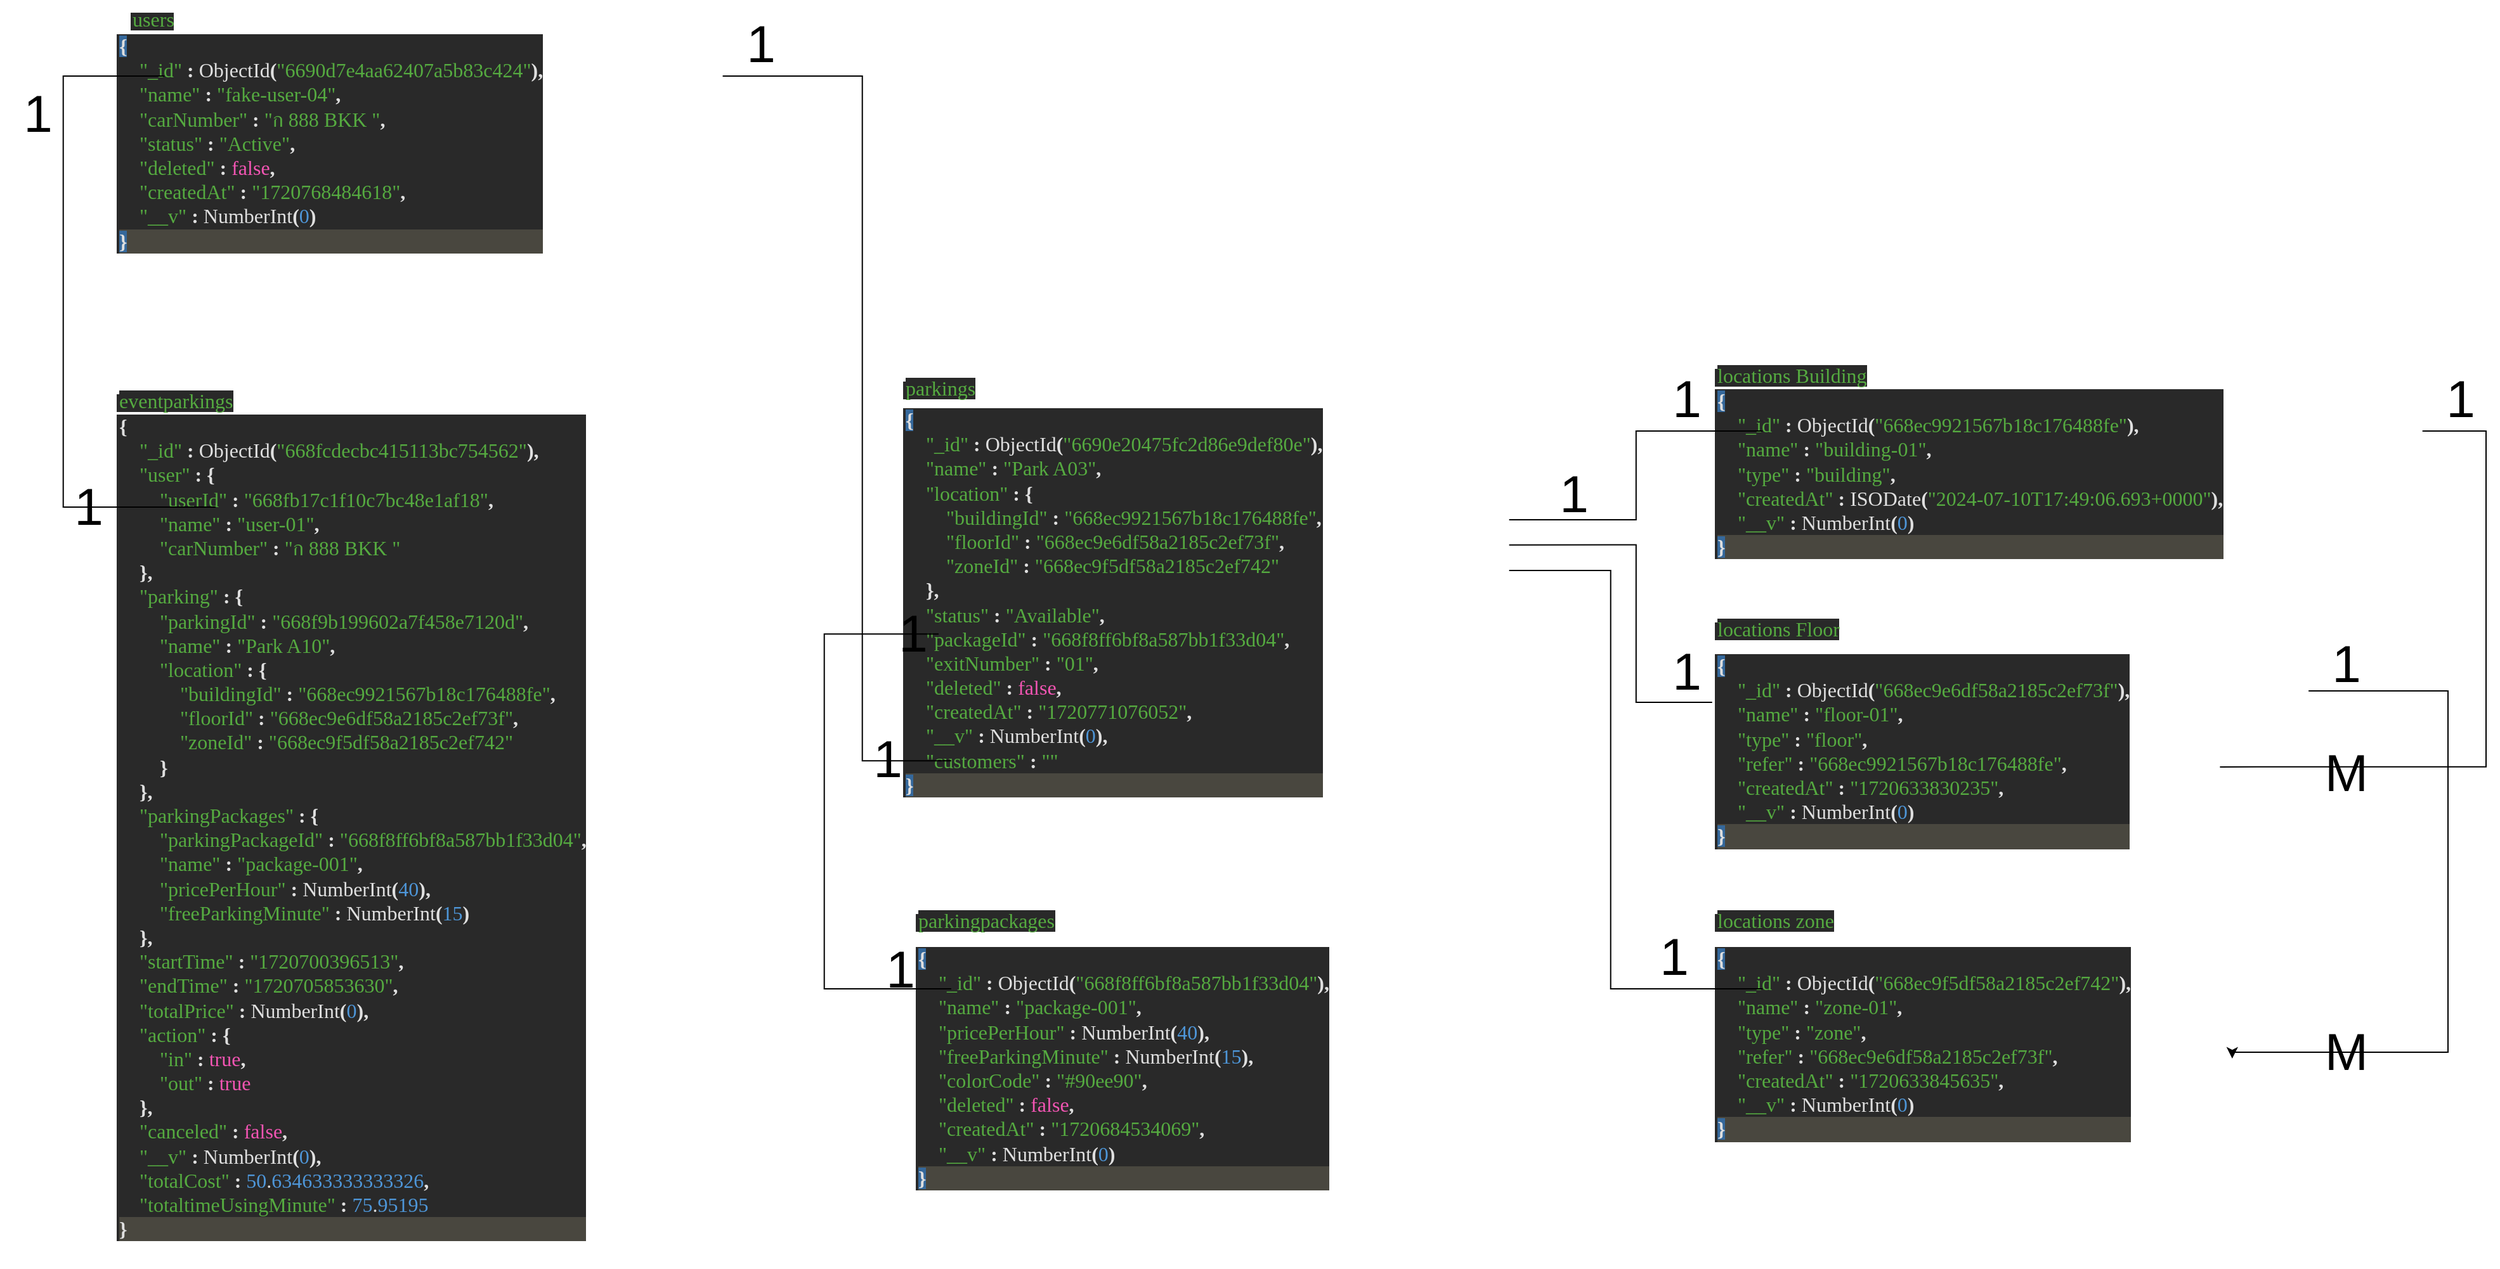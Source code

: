 <mxfile version="24.6.4" type="device">
  <diagram id="C5RBs43oDa-KdzZeNtuy" name="Page-1">
    <mxGraphModel dx="2390" dy="1423" grid="1" gridSize="10" guides="1" tooltips="1" connect="1" arrows="1" fold="1" page="1" pageScale="1" pageWidth="827" pageHeight="1169" math="0" shadow="0">
      <root>
        <mxCell id="WIyWlLk6GJQsqaUBKTNV-0" />
        <mxCell id="WIyWlLk6GJQsqaUBKTNV-1" parent="WIyWlLk6GJQsqaUBKTNV-0" />
        <mxCell id="PcZrBQODwfO-kjVytySW-0" value="&lt;div style=&quot;background-color:#292929;padding:0px 0px 0px 2px;&quot;&gt;&lt;div style=&quot;color:#d7d7d7;background-color:#292929;font-family:&amp;quot;Menlo&amp;quot;;font-size:12pt;white-space:pre;&quot;&gt;&lt;p style=&quot;margin:0;&quot;&gt;&lt;span style=&quot;color:#dfdfdf;background-color:#35689b;font-weight:bold;&quot;&gt;{&lt;/span&gt;&lt;/p&gt;&lt;p style=&quot;margin:0;&quot;&gt;&lt;span style=&quot;color:#dfdfdf;&quot;&gt;    &lt;/span&gt;&lt;span style=&quot;color:#55aa40;&quot;&gt;&quot;_id&quot;&lt;/span&gt;&lt;span style=&quot;color:#dfdfdf;&quot;&gt; &lt;/span&gt;&lt;span style=&quot;color:#dfdfdf;font-weight:bold;&quot;&gt;:&lt;/span&gt;&lt;span style=&quot;color:#dfdfdf;&quot;&gt; ObjectId&lt;/span&gt;&lt;span style=&quot;color:#dfdfdf;font-weight:bold;&quot;&gt;(&lt;/span&gt;&lt;span style=&quot;color:#55aa40;&quot;&gt;&quot;6690d7e4aa62407a5b83c424&quot;&lt;/span&gt;&lt;span style=&quot;color:#dfdfdf;font-weight:bold;&quot;&gt;),&lt;/span&gt;&lt;/p&gt;&lt;p style=&quot;margin:0;&quot;&gt;&lt;span style=&quot;color:#dfdfdf;&quot;&gt;    &lt;/span&gt;&lt;span style=&quot;color:#55aa40;&quot;&gt;&quot;name&quot;&lt;/span&gt;&lt;span style=&quot;color:#dfdfdf;&quot;&gt; &lt;/span&gt;&lt;span style=&quot;color:#dfdfdf;font-weight:bold;&quot;&gt;:&lt;/span&gt;&lt;span style=&quot;color:#dfdfdf;&quot;&gt; &lt;/span&gt;&lt;span style=&quot;color:#55aa40;&quot;&gt;&quot;fake-user-04&quot;&lt;/span&gt;&lt;span style=&quot;color:#dfdfdf;font-weight:bold;&quot;&gt;,&lt;/span&gt;&lt;/p&gt;&lt;p style=&quot;margin:0;&quot;&gt;&lt;span style=&quot;color:#dfdfdf;&quot;&gt;    &lt;/span&gt;&lt;span style=&quot;color:#55aa40;&quot;&gt;&quot;carNumber&quot;&lt;/span&gt;&lt;span style=&quot;color:#dfdfdf;&quot;&gt; &lt;/span&gt;&lt;span style=&quot;color:#dfdfdf;font-weight:bold;&quot;&gt;:&lt;/span&gt;&lt;span style=&quot;color:#dfdfdf;&quot;&gt; &lt;/span&gt;&lt;span style=&quot;color:#55aa40;&quot;&gt;&quot;ก 888 BKK &quot;&lt;/span&gt;&lt;span style=&quot;color:#dfdfdf;font-weight:bold;&quot;&gt;,&lt;/span&gt;&lt;/p&gt;&lt;p style=&quot;margin:0;&quot;&gt;&lt;span style=&quot;color:#dfdfdf;&quot;&gt;    &lt;/span&gt;&lt;span style=&quot;color:#55aa40;&quot;&gt;&quot;status&quot;&lt;/span&gt;&lt;span style=&quot;color:#dfdfdf;&quot;&gt; &lt;/span&gt;&lt;span style=&quot;color:#dfdfdf;font-weight:bold;&quot;&gt;:&lt;/span&gt;&lt;span style=&quot;color:#dfdfdf;&quot;&gt; &lt;/span&gt;&lt;span style=&quot;color:#55aa40;&quot;&gt;&quot;Active&quot;&lt;/span&gt;&lt;span style=&quot;color:#dfdfdf;font-weight:bold;&quot;&gt;,&lt;/span&gt;&lt;/p&gt;&lt;p style=&quot;margin:0;&quot;&gt;&lt;span style=&quot;color:#dfdfdf;&quot;&gt;    &lt;/span&gt;&lt;span style=&quot;color:#55aa40;&quot;&gt;&quot;deleted&quot;&lt;/span&gt;&lt;span style=&quot;color:#dfdfdf;&quot;&gt; &lt;/span&gt;&lt;span style=&quot;color:#dfdfdf;font-weight:bold;&quot;&gt;:&lt;/span&gt;&lt;span style=&quot;color:#dfdfdf;&quot;&gt; &lt;/span&gt;&lt;span style=&quot;color:#f255b3;&quot;&gt;false&lt;/span&gt;&lt;span style=&quot;color:#dfdfdf;font-weight:bold;&quot;&gt;,&lt;/span&gt;&lt;/p&gt;&lt;p style=&quot;margin:0;&quot;&gt;&lt;span style=&quot;color:#dfdfdf;&quot;&gt;    &lt;/span&gt;&lt;span style=&quot;color:#55aa40;&quot;&gt;&quot;createdAt&quot;&lt;/span&gt;&lt;span style=&quot;color:#dfdfdf;&quot;&gt; &lt;/span&gt;&lt;span style=&quot;color:#dfdfdf;font-weight:bold;&quot;&gt;:&lt;/span&gt;&lt;span style=&quot;color:#dfdfdf;&quot;&gt; &lt;/span&gt;&lt;span style=&quot;color:#55aa40;&quot;&gt;&quot;1720768484618&quot;&lt;/span&gt;&lt;span style=&quot;color:#dfdfdf;font-weight:bold;&quot;&gt;,&lt;/span&gt;&lt;/p&gt;&lt;p style=&quot;margin:0;&quot;&gt;&lt;span style=&quot;color:#dfdfdf;&quot;&gt;    &lt;/span&gt;&lt;span style=&quot;color:#55aa40;&quot;&gt;&quot;__v&quot;&lt;/span&gt;&lt;span style=&quot;color:#dfdfdf;&quot;&gt; &lt;/span&gt;&lt;span style=&quot;color:#dfdfdf;font-weight:bold;&quot;&gt;:&lt;/span&gt;&lt;span style=&quot;color:#dfdfdf;&quot;&gt; NumberInt&lt;/span&gt;&lt;span style=&quot;color:#dfdfdf;font-weight:bold;&quot;&gt;(&lt;/span&gt;&lt;span style=&quot;color:#4e96d8;&quot;&gt;0&lt;/span&gt;&lt;span style=&quot;color:#dfdfdf;font-weight:bold;&quot;&gt;)&lt;/span&gt;&lt;/p&gt;&lt;p style=&quot;background-color:#49473f;margin:0;&quot;&gt;&lt;span style=&quot;color:#dfdfdf;background-color:#35689b;font-weight:bold;&quot;&gt;}&lt;/span&gt;&lt;/p&gt;&lt;/div&gt;&lt;/div&gt;" style="text;whiteSpace=wrap;html=1;" parent="WIyWlLk6GJQsqaUBKTNV-1" vertex="1">
          <mxGeometry x="119.86" y="105" width="510" height="200" as="geometry" />
        </mxCell>
        <mxCell id="PcZrBQODwfO-kjVytySW-2" value="&lt;span style=&quot;background-color:#292929;padding:0px 0px 0px 2px;&quot;&gt;&lt;span style=&quot;color: rgb(215, 215, 215); font-family: Menlo; font-size: 12pt; white-space: pre;&quot;&gt;&lt;span style=&quot;color:#55aa40;&quot;&gt;users&lt;/span&gt;&lt;/span&gt;&lt;/span&gt;" style="text;html=1;align=center;verticalAlign=middle;whiteSpace=wrap;rounded=0;" parent="WIyWlLk6GJQsqaUBKTNV-1" vertex="1">
          <mxGeometry x="119.86" y="85" width="60" height="30" as="geometry" />
        </mxCell>
        <mxCell id="PcZrBQODwfO-kjVytySW-3" value="&lt;span style=&quot;background-color:#292929;padding:0px 0px 0px 2px;&quot;&gt;&lt;span style=&quot;color:#d7d7d7;background-color:#292929;font-family:&amp;quot;Menlo&amp;quot;;font-size:12pt;white-space:pre;&quot;&gt;&lt;span style=&quot;color:#55aa40;&quot;&gt;eventparkings&lt;/span&gt;&lt;/span&gt;&lt;/span&gt;" style="text;whiteSpace=wrap;html=1;" parent="WIyWlLk6GJQsqaUBKTNV-1" vertex="1">
          <mxGeometry x="119.86" y="385" width="160" height="40" as="geometry" />
        </mxCell>
        <mxCell id="PcZrBQODwfO-kjVytySW-4" value="&lt;div style=&quot;background-color:#292929;padding:0px 0px 0px 2px;&quot;&gt;&lt;div style=&quot;color:#d7d7d7;background-color:#292929;font-family:&amp;quot;Menlo&amp;quot;;font-size:12pt;white-space:pre;&quot;&gt;&lt;p style=&quot;margin:0;&quot;&gt;&lt;span style=&quot;color:#dfdfdf;font-weight:bold;&quot;&gt;{&lt;/span&gt;&lt;/p&gt;&lt;p style=&quot;margin:0;&quot;&gt;&lt;span style=&quot;color:#dfdfdf;&quot;&gt;    &lt;/span&gt;&lt;span style=&quot;color:#55aa40;&quot;&gt;&quot;_id&quot;&lt;/span&gt;&lt;span style=&quot;color:#dfdfdf;&quot;&gt; &lt;/span&gt;&lt;span style=&quot;color:#dfdfdf;font-weight:bold;&quot;&gt;:&lt;/span&gt;&lt;span style=&quot;color:#dfdfdf;&quot;&gt; ObjectId&lt;/span&gt;&lt;span style=&quot;color:#dfdfdf;font-weight:bold;&quot;&gt;(&lt;/span&gt;&lt;span style=&quot;color:#55aa40;&quot;&gt;&quot;668fcdecbc415113bc754562&quot;&lt;/span&gt;&lt;span style=&quot;color:#dfdfdf;font-weight:bold;&quot;&gt;),&lt;/span&gt;&lt;/p&gt;&lt;p style=&quot;margin:0;&quot;&gt;&lt;span style=&quot;color:#dfdfdf;&quot;&gt;    &lt;/span&gt;&lt;span style=&quot;color:#55aa40;&quot;&gt;&quot;user&quot;&lt;/span&gt;&lt;span style=&quot;color:#dfdfdf;&quot;&gt; &lt;/span&gt;&lt;span style=&quot;color:#dfdfdf;font-weight:bold;&quot;&gt;:&lt;/span&gt;&lt;span style=&quot;color:#dfdfdf;&quot;&gt; &lt;/span&gt;&lt;span style=&quot;color:#dfdfdf;font-weight:bold;&quot;&gt;{&lt;/span&gt;&lt;/p&gt;&lt;p style=&quot;margin:0;&quot;&gt;&lt;span style=&quot;color:#dfdfdf;&quot;&gt;        &lt;/span&gt;&lt;span style=&quot;color:#55aa40;&quot;&gt;&quot;userId&quot;&lt;/span&gt;&lt;span style=&quot;color:#dfdfdf;&quot;&gt; &lt;/span&gt;&lt;span style=&quot;color:#dfdfdf;font-weight:bold;&quot;&gt;:&lt;/span&gt;&lt;span style=&quot;color:#dfdfdf;&quot;&gt; &lt;/span&gt;&lt;span style=&quot;color:#55aa40;&quot;&gt;&quot;668fb17c1f10c7bc48e1af18&quot;&lt;/span&gt;&lt;span style=&quot;color:#dfdfdf;font-weight:bold;&quot;&gt;,&lt;/span&gt;&lt;/p&gt;&lt;p style=&quot;margin:0;&quot;&gt;&lt;span style=&quot;color:#dfdfdf;&quot;&gt;        &lt;/span&gt;&lt;span style=&quot;color:#55aa40;&quot;&gt;&quot;name&quot;&lt;/span&gt;&lt;span style=&quot;color:#dfdfdf;&quot;&gt; &lt;/span&gt;&lt;span style=&quot;color:#dfdfdf;font-weight:bold;&quot;&gt;:&lt;/span&gt;&lt;span style=&quot;color:#dfdfdf;&quot;&gt; &lt;/span&gt;&lt;span style=&quot;color:#55aa40;&quot;&gt;&quot;user-01&quot;&lt;/span&gt;&lt;span style=&quot;color:#dfdfdf;font-weight:bold;&quot;&gt;,&lt;/span&gt;&lt;/p&gt;&lt;p style=&quot;margin:0;&quot;&gt;&lt;span style=&quot;color:#dfdfdf;&quot;&gt;        &lt;/span&gt;&lt;span style=&quot;color:#55aa40;&quot;&gt;&quot;carNumber&quot;&lt;/span&gt;&lt;span style=&quot;color:#dfdfdf;&quot;&gt; &lt;/span&gt;&lt;span style=&quot;color:#dfdfdf;font-weight:bold;&quot;&gt;:&lt;/span&gt;&lt;span style=&quot;color:#dfdfdf;&quot;&gt; &lt;/span&gt;&lt;span style=&quot;color:#55aa40;&quot;&gt;&quot;ก 888 BKK &quot;&lt;/span&gt;&lt;/p&gt;&lt;p style=&quot;margin:0;&quot;&gt;&lt;span style=&quot;color:#dfdfdf;&quot;&gt;    &lt;/span&gt;&lt;span style=&quot;color:#dfdfdf;font-weight:bold;&quot;&gt;},&lt;/span&gt;&lt;/p&gt;&lt;p style=&quot;margin:0;&quot;&gt;&lt;span style=&quot;color:#dfdfdf;&quot;&gt;    &lt;/span&gt;&lt;span style=&quot;color:#55aa40;&quot;&gt;&quot;parking&quot;&lt;/span&gt;&lt;span style=&quot;color:#dfdfdf;&quot;&gt; &lt;/span&gt;&lt;span style=&quot;color:#dfdfdf;font-weight:bold;&quot;&gt;:&lt;/span&gt;&lt;span style=&quot;color:#dfdfdf;&quot;&gt; &lt;/span&gt;&lt;span style=&quot;color:#dfdfdf;font-weight:bold;&quot;&gt;{&lt;/span&gt;&lt;/p&gt;&lt;p style=&quot;margin:0;&quot;&gt;&lt;span style=&quot;color:#dfdfdf;&quot;&gt;        &lt;/span&gt;&lt;span style=&quot;color:#55aa40;&quot;&gt;&quot;parkingId&quot;&lt;/span&gt;&lt;span style=&quot;color:#dfdfdf;&quot;&gt; &lt;/span&gt;&lt;span style=&quot;color:#dfdfdf;font-weight:bold;&quot;&gt;:&lt;/span&gt;&lt;span style=&quot;color:#dfdfdf;&quot;&gt; &lt;/span&gt;&lt;span style=&quot;color:#55aa40;&quot;&gt;&quot;668f9b199602a7f458e7120d&quot;&lt;/span&gt;&lt;span style=&quot;color:#dfdfdf;font-weight:bold;&quot;&gt;,&lt;/span&gt;&lt;/p&gt;&lt;p style=&quot;margin:0;&quot;&gt;&lt;span style=&quot;color:#dfdfdf;&quot;&gt;        &lt;/span&gt;&lt;span style=&quot;color:#55aa40;&quot;&gt;&quot;name&quot;&lt;/span&gt;&lt;span style=&quot;color:#dfdfdf;&quot;&gt; &lt;/span&gt;&lt;span style=&quot;color:#dfdfdf;font-weight:bold;&quot;&gt;:&lt;/span&gt;&lt;span style=&quot;color:#dfdfdf;&quot;&gt; &lt;/span&gt;&lt;span style=&quot;color:#55aa40;&quot;&gt;&quot;Park A10&quot;&lt;/span&gt;&lt;span style=&quot;color:#dfdfdf;font-weight:bold;&quot;&gt;,&lt;/span&gt;&lt;/p&gt;&lt;p style=&quot;margin:0;&quot;&gt;&lt;span style=&quot;color:#dfdfdf;&quot;&gt;        &lt;/span&gt;&lt;span style=&quot;color:#55aa40;&quot;&gt;&quot;location&quot;&lt;/span&gt;&lt;span style=&quot;color:#dfdfdf;&quot;&gt; &lt;/span&gt;&lt;span style=&quot;color:#dfdfdf;font-weight:bold;&quot;&gt;:&lt;/span&gt;&lt;span style=&quot;color:#dfdfdf;&quot;&gt; &lt;/span&gt;&lt;span style=&quot;color:#dfdfdf;font-weight:bold;&quot;&gt;{&lt;/span&gt;&lt;/p&gt;&lt;p style=&quot;background-color:#292929;margin:0;&quot;&gt;&lt;span style=&quot;color:#dfdfdf;&quot;&gt;            &lt;/span&gt;&lt;span style=&quot;color:#55aa40;&quot;&gt;&quot;buildingId&quot;&lt;/span&gt;&lt;span style=&quot;color:#dfdfdf;&quot;&gt; &lt;/span&gt;&lt;span style=&quot;color:#dfdfdf;font-weight:bold;&quot;&gt;:&lt;/span&gt;&lt;span style=&quot;color:#dfdfdf;&quot;&gt; &lt;/span&gt;&lt;span style=&quot;color:#55aa40;&quot;&gt;&quot;668ec9921567b18c176488fe&quot;&lt;/span&gt;&lt;span style=&quot;color:#dfdfdf;font-weight:bold;&quot;&gt;,&lt;/span&gt;&lt;/p&gt;&lt;p style=&quot;background-color:#292929;margin:0;&quot;&gt;&lt;span style=&quot;color:#dfdfdf;&quot;&gt;            &lt;/span&gt;&lt;span style=&quot;color:#55aa40;&quot;&gt;&quot;floorId&quot;&lt;/span&gt;&lt;span style=&quot;color:#dfdfdf;&quot;&gt; &lt;/span&gt;&lt;span style=&quot;color:#dfdfdf;font-weight:bold;&quot;&gt;:&lt;/span&gt;&lt;span style=&quot;color:#dfdfdf;&quot;&gt; &lt;/span&gt;&lt;span style=&quot;color:#55aa40;&quot;&gt;&quot;668ec9e6df58a2185c2ef73f&quot;&lt;/span&gt;&lt;span style=&quot;color:#dfdfdf;font-weight:bold;&quot;&gt;,&lt;/span&gt;&lt;/p&gt;&lt;p style=&quot;margin:0;&quot;&gt;&lt;span style=&quot;color:#dfdfdf;&quot;&gt;            &lt;/span&gt;&lt;span style=&quot;color:#55aa40;&quot;&gt;&quot;zoneId&quot;&lt;/span&gt;&lt;span style=&quot;color:#dfdfdf;&quot;&gt; &lt;/span&gt;&lt;span style=&quot;color:#dfdfdf;font-weight:bold;&quot;&gt;:&lt;/span&gt;&lt;span style=&quot;color:#dfdfdf;&quot;&gt; &lt;/span&gt;&lt;span style=&quot;color:#55aa40;&quot;&gt;&quot;668ec9f5df58a2185c2ef742&quot;&lt;/span&gt;&lt;/p&gt;&lt;p style=&quot;margin:0;&quot;&gt;&lt;span style=&quot;color:#dfdfdf;&quot;&gt;        &lt;/span&gt;&lt;span style=&quot;color:#dfdfdf;font-weight:bold;&quot;&gt;}&lt;/span&gt;&lt;/p&gt;&lt;p style=&quot;margin:0;&quot;&gt;&lt;span style=&quot;color:#dfdfdf;&quot;&gt;    &lt;/span&gt;&lt;span style=&quot;color:#dfdfdf;font-weight:bold;&quot;&gt;},&lt;/span&gt;&lt;/p&gt;&lt;p style=&quot;margin:0;&quot;&gt;&lt;span style=&quot;color:#dfdfdf;&quot;&gt;    &lt;/span&gt;&lt;span style=&quot;color:#55aa40;&quot;&gt;&quot;parkingPackages&quot;&lt;/span&gt;&lt;span style=&quot;color:#dfdfdf;&quot;&gt; &lt;/span&gt;&lt;span style=&quot;color:#dfdfdf;font-weight:bold;&quot;&gt;:&lt;/span&gt;&lt;span style=&quot;color:#dfdfdf;&quot;&gt; &lt;/span&gt;&lt;span style=&quot;color:#dfdfdf;font-weight:bold;&quot;&gt;{&lt;/span&gt;&lt;/p&gt;&lt;p style=&quot;margin:0;&quot;&gt;&lt;span style=&quot;color:#dfdfdf;&quot;&gt;        &lt;/span&gt;&lt;span style=&quot;color:#55aa40;&quot;&gt;&quot;parkingPackageId&quot;&lt;/span&gt;&lt;span style=&quot;color:#dfdfdf;&quot;&gt; &lt;/span&gt;&lt;span style=&quot;color:#dfdfdf;font-weight:bold;&quot;&gt;:&lt;/span&gt;&lt;span style=&quot;color:#dfdfdf;&quot;&gt; &lt;/span&gt;&lt;span style=&quot;color:#55aa40;&quot;&gt;&quot;668f8ff6bf8a587bb1f33d04&quot;&lt;/span&gt;&lt;span style=&quot;color:#dfdfdf;font-weight:bold;&quot;&gt;,&lt;/span&gt;&lt;/p&gt;&lt;p style=&quot;margin:0;&quot;&gt;&lt;span style=&quot;color:#dfdfdf;&quot;&gt;        &lt;/span&gt;&lt;span style=&quot;color:#55aa40;&quot;&gt;&quot;name&quot;&lt;/span&gt;&lt;span style=&quot;color:#dfdfdf;&quot;&gt; &lt;/span&gt;&lt;span style=&quot;color:#dfdfdf;font-weight:bold;&quot;&gt;:&lt;/span&gt;&lt;span style=&quot;color:#dfdfdf;&quot;&gt; &lt;/span&gt;&lt;span style=&quot;color:#55aa40;&quot;&gt;&quot;package-001&quot;&lt;/span&gt;&lt;span style=&quot;color:#dfdfdf;font-weight:bold;&quot;&gt;,&lt;/span&gt;&lt;/p&gt;&lt;p style=&quot;margin:0;&quot;&gt;&lt;span style=&quot;color:#dfdfdf;&quot;&gt;        &lt;/span&gt;&lt;span style=&quot;color:#55aa40;&quot;&gt;&quot;pricePerHour&quot;&lt;/span&gt;&lt;span style=&quot;color:#dfdfdf;&quot;&gt; &lt;/span&gt;&lt;span style=&quot;color:#dfdfdf;font-weight:bold;&quot;&gt;:&lt;/span&gt;&lt;span style=&quot;color:#dfdfdf;&quot;&gt; NumberInt&lt;/span&gt;&lt;span style=&quot;color:#dfdfdf;font-weight:bold;&quot;&gt;(&lt;/span&gt;&lt;span style=&quot;color:#4e96d8;&quot;&gt;40&lt;/span&gt;&lt;span style=&quot;color:#dfdfdf;font-weight:bold;&quot;&gt;),&lt;/span&gt;&lt;/p&gt;&lt;p style=&quot;margin:0;&quot;&gt;&lt;span style=&quot;color:#dfdfdf;&quot;&gt;        &lt;/span&gt;&lt;span style=&quot;color:#55aa40;&quot;&gt;&quot;freeParkingMinute&quot;&lt;/span&gt;&lt;span style=&quot;color:#dfdfdf;&quot;&gt; &lt;/span&gt;&lt;span style=&quot;color:#dfdfdf;font-weight:bold;&quot;&gt;:&lt;/span&gt;&lt;span style=&quot;color:#dfdfdf;&quot;&gt; NumberInt&lt;/span&gt;&lt;span style=&quot;color:#dfdfdf;font-weight:bold;&quot;&gt;(&lt;/span&gt;&lt;span style=&quot;color:#4e96d8;&quot;&gt;15&lt;/span&gt;&lt;span style=&quot;color:#dfdfdf;font-weight:bold;&quot;&gt;)&lt;/span&gt;&lt;/p&gt;&lt;p style=&quot;margin:0;&quot;&gt;&lt;span style=&quot;color:#dfdfdf;&quot;&gt;    &lt;/span&gt;&lt;span style=&quot;color:#dfdfdf;font-weight:bold;&quot;&gt;},&lt;/span&gt;&lt;/p&gt;&lt;p style=&quot;margin:0;&quot;&gt;&lt;span style=&quot;color:#dfdfdf;&quot;&gt;    &lt;/span&gt;&lt;span style=&quot;color:#55aa40;&quot;&gt;&quot;startTime&quot;&lt;/span&gt;&lt;span style=&quot;color:#dfdfdf;&quot;&gt; &lt;/span&gt;&lt;span style=&quot;color:#dfdfdf;font-weight:bold;&quot;&gt;:&lt;/span&gt;&lt;span style=&quot;color:#dfdfdf;&quot;&gt; &lt;/span&gt;&lt;span style=&quot;color:#55aa40;&quot;&gt;&quot;1720700396513&quot;&lt;/span&gt;&lt;span style=&quot;color:#dfdfdf;font-weight:bold;&quot;&gt;,&lt;/span&gt;&lt;/p&gt;&lt;p style=&quot;margin:0;&quot;&gt;&lt;span style=&quot;color:#dfdfdf;&quot;&gt;    &lt;/span&gt;&lt;span style=&quot;color:#55aa40;&quot;&gt;&quot;endTime&quot;&lt;/span&gt;&lt;span style=&quot;color:#dfdfdf;&quot;&gt; &lt;/span&gt;&lt;span style=&quot;color:#dfdfdf;font-weight:bold;&quot;&gt;:&lt;/span&gt;&lt;span style=&quot;color:#dfdfdf;&quot;&gt; &lt;/span&gt;&lt;span style=&quot;color:#55aa40;&quot;&gt;&quot;1720705853630&quot;&lt;/span&gt;&lt;span style=&quot;color:#dfdfdf;font-weight:bold;&quot;&gt;,&lt;/span&gt;&lt;/p&gt;&lt;p style=&quot;margin:0;&quot;&gt;&lt;span style=&quot;color:#dfdfdf;&quot;&gt;    &lt;/span&gt;&lt;span style=&quot;color:#55aa40;&quot;&gt;&quot;totalPrice&quot;&lt;/span&gt;&lt;span style=&quot;color:#dfdfdf;&quot;&gt; &lt;/span&gt;&lt;span style=&quot;color:#dfdfdf;font-weight:bold;&quot;&gt;:&lt;/span&gt;&lt;span style=&quot;color:#dfdfdf;&quot;&gt; NumberInt&lt;/span&gt;&lt;span style=&quot;color:#dfdfdf;font-weight:bold;&quot;&gt;(&lt;/span&gt;&lt;span style=&quot;color:#4e96d8;&quot;&gt;0&lt;/span&gt;&lt;span style=&quot;color:#dfdfdf;font-weight:bold;&quot;&gt;),&lt;/span&gt;&lt;/p&gt;&lt;p style=&quot;margin:0;&quot;&gt;&lt;span style=&quot;color:#dfdfdf;&quot;&gt;    &lt;/span&gt;&lt;span style=&quot;color:#55aa40;&quot;&gt;&quot;action&quot;&lt;/span&gt;&lt;span style=&quot;color:#dfdfdf;&quot;&gt; &lt;/span&gt;&lt;span style=&quot;color:#dfdfdf;font-weight:bold;&quot;&gt;:&lt;/span&gt;&lt;span style=&quot;color:#dfdfdf;&quot;&gt; &lt;/span&gt;&lt;span style=&quot;color:#dfdfdf;font-weight:bold;&quot;&gt;{&lt;/span&gt;&lt;/p&gt;&lt;p style=&quot;margin:0;&quot;&gt;&lt;span style=&quot;color:#dfdfdf;&quot;&gt;        &lt;/span&gt;&lt;span style=&quot;color:#55aa40;&quot;&gt;&quot;in&quot;&lt;/span&gt;&lt;span style=&quot;color:#dfdfdf;&quot;&gt; &lt;/span&gt;&lt;span style=&quot;color:#dfdfdf;font-weight:bold;&quot;&gt;:&lt;/span&gt;&lt;span style=&quot;color:#dfdfdf;&quot;&gt; &lt;/span&gt;&lt;span style=&quot;color:#f255b3;&quot;&gt;true&lt;/span&gt;&lt;span style=&quot;color:#dfdfdf;font-weight:bold;&quot;&gt;,&lt;/span&gt;&lt;/p&gt;&lt;p style=&quot;margin:0;&quot;&gt;&lt;span style=&quot;color:#dfdfdf;&quot;&gt;        &lt;/span&gt;&lt;span style=&quot;color:#55aa40;&quot;&gt;&quot;out&quot;&lt;/span&gt;&lt;span style=&quot;color:#dfdfdf;&quot;&gt; &lt;/span&gt;&lt;span style=&quot;color:#dfdfdf;font-weight:bold;&quot;&gt;:&lt;/span&gt;&lt;span style=&quot;color:#dfdfdf;&quot;&gt; &lt;/span&gt;&lt;span style=&quot;color:#f255b3;&quot;&gt;true&lt;/span&gt;&lt;/p&gt;&lt;p style=&quot;margin:0;&quot;&gt;&lt;span style=&quot;color:#dfdfdf;&quot;&gt;    &lt;/span&gt;&lt;span style=&quot;color:#dfdfdf;font-weight:bold;&quot;&gt;},&lt;/span&gt;&lt;/p&gt;&lt;p style=&quot;margin:0;&quot;&gt;&lt;span style=&quot;color:#dfdfdf;&quot;&gt;    &lt;/span&gt;&lt;span style=&quot;color:#55aa40;&quot;&gt;&quot;canceled&quot;&lt;/span&gt;&lt;span style=&quot;color:#dfdfdf;&quot;&gt; &lt;/span&gt;&lt;span style=&quot;color:#dfdfdf;font-weight:bold;&quot;&gt;:&lt;/span&gt;&lt;span style=&quot;color:#dfdfdf;&quot;&gt; &lt;/span&gt;&lt;span style=&quot;color:#f255b3;&quot;&gt;false&lt;/span&gt;&lt;span style=&quot;color:#dfdfdf;font-weight:bold;&quot;&gt;,&lt;/span&gt;&lt;/p&gt;&lt;p style=&quot;margin:0;&quot;&gt;&lt;span style=&quot;color:#dfdfdf;&quot;&gt;    &lt;/span&gt;&lt;span style=&quot;color:#55aa40;&quot;&gt;&quot;__v&quot;&lt;/span&gt;&lt;span style=&quot;color:#dfdfdf;&quot;&gt; &lt;/span&gt;&lt;span style=&quot;color:#dfdfdf;font-weight:bold;&quot;&gt;:&lt;/span&gt;&lt;span style=&quot;color:#dfdfdf;&quot;&gt; NumberInt&lt;/span&gt;&lt;span style=&quot;color:#dfdfdf;font-weight:bold;&quot;&gt;(&lt;/span&gt;&lt;span style=&quot;color:#4e96d8;&quot;&gt;0&lt;/span&gt;&lt;span style=&quot;color:#dfdfdf;font-weight:bold;&quot;&gt;),&lt;/span&gt;&lt;/p&gt;&lt;p style=&quot;margin:0;&quot;&gt;&lt;span style=&quot;color:#dfdfdf;&quot;&gt;    &lt;/span&gt;&lt;span style=&quot;color:#55aa40;&quot;&gt;&quot;totalCost&quot;&lt;/span&gt;&lt;span style=&quot;color:#dfdfdf;&quot;&gt; &lt;/span&gt;&lt;span style=&quot;color:#dfdfdf;font-weight:bold;&quot;&gt;:&lt;/span&gt;&lt;span style=&quot;color:#dfdfdf;&quot;&gt; &lt;/span&gt;&lt;span style=&quot;color:#4e96d8;&quot;&gt;50&lt;/span&gt;&lt;span style=&quot;color:#dfdfdf;&quot;&gt;.&lt;/span&gt;&lt;span style=&quot;color:#4e96d8;&quot;&gt;634633333333326&lt;/span&gt;&lt;span style=&quot;color:#dfdfdf;font-weight:bold;&quot;&gt;,&lt;/span&gt;&lt;/p&gt;&lt;p style=&quot;margin:0;&quot;&gt;&lt;span style=&quot;color:#dfdfdf;&quot;&gt;    &lt;/span&gt;&lt;span style=&quot;color:#55aa40;&quot;&gt;&quot;totaltimeUsingMinute&quot;&lt;/span&gt;&lt;span style=&quot;color:#dfdfdf;&quot;&gt; &lt;/span&gt;&lt;span style=&quot;color:#dfdfdf;font-weight:bold;&quot;&gt;:&lt;/span&gt;&lt;span style=&quot;color:#dfdfdf;&quot;&gt; &lt;/span&gt;&lt;span style=&quot;color:#4e96d8;&quot;&gt;75&lt;/span&gt;&lt;span style=&quot;color:#dfdfdf;&quot;&gt;.&lt;/span&gt;&lt;span style=&quot;color:#4e96d8;&quot;&gt;95195&lt;/span&gt;&lt;/p&gt;&lt;p style=&quot;background-color:#49473f;margin:0;&quot;&gt;&lt;span style=&quot;color:#dfdfdf;font-weight:bold;&quot;&gt;}&lt;/span&gt;&lt;/p&gt;&lt;/div&gt;&lt;/div&gt;" style="text;whiteSpace=wrap;html=1;" parent="WIyWlLk6GJQsqaUBKTNV-1" vertex="1">
          <mxGeometry x="119.86" y="405" width="560" height="680" as="geometry" />
        </mxCell>
        <mxCell id="PcZrBQODwfO-kjVytySW-5" value="&lt;span style=&quot;background-color:#292929;padding:0px 0px 0px 2px;&quot;&gt;&lt;span style=&quot;color:#d7d7d7;background-color:#292929;font-family:&amp;quot;Menlo&amp;quot;;font-size:12pt;white-space:pre;&quot;&gt;&lt;span style=&quot;color:#55aa40;&quot;&gt;locations Building&lt;/span&gt;&lt;/span&gt;&lt;/span&gt;" style="text;whiteSpace=wrap;html=1;" parent="WIyWlLk6GJQsqaUBKTNV-1" vertex="1">
          <mxGeometry x="1379.86" y="365" width="120" height="40" as="geometry" />
        </mxCell>
        <mxCell id="cmKbnbtMbDPx5OScDKNm-25" style="edgeStyle=orthogonalEdgeStyle;rounded=0;orthogonalLoop=1;jettySize=auto;html=1;exitX=1;exitY=0.25;exitDx=0;exitDy=0;entryX=0.785;entryY=0.533;entryDx=0;entryDy=0;entryPerimeter=0;endArrow=none;endFill=0;" edge="1" parent="WIyWlLk6GJQsqaUBKTNV-1" source="PcZrBQODwfO-kjVytySW-6" target="PcZrBQODwfO-kjVytySW-8">
          <mxGeometry relative="1" as="geometry">
            <Array as="points">
              <mxPoint x="1990" y="425" />
              <mxPoint x="1990" y="690" />
            </Array>
          </mxGeometry>
        </mxCell>
        <mxCell id="PcZrBQODwfO-kjVytySW-6" value="&lt;div style=&quot;background-color:#292929;padding:0px 0px 0px 2px;&quot;&gt;&lt;div style=&quot;color:#d7d7d7;background-color:#292929;font-family:&amp;quot;Menlo&amp;quot;;font-size:12pt;white-space:pre;&quot;&gt;&lt;p style=&quot;margin:0;&quot;&gt;&lt;span style=&quot;color:#dfdfdf;background-color:#35689b;font-weight:bold;&quot;&gt;{&lt;/span&gt;&lt;/p&gt;&lt;p style=&quot;margin:0;&quot;&gt;&lt;span style=&quot;color:#dfdfdf;&quot;&gt;    &lt;/span&gt;&lt;span style=&quot;color:#55aa40;&quot;&gt;&quot;_id&quot;&lt;/span&gt;&lt;span style=&quot;color:#dfdfdf;&quot;&gt; &lt;/span&gt;&lt;span style=&quot;color:#dfdfdf;font-weight:bold;&quot;&gt;:&lt;/span&gt;&lt;span style=&quot;color:#dfdfdf;&quot;&gt; ObjectId&lt;/span&gt;&lt;span style=&quot;color:#dfdfdf;font-weight:bold;&quot;&gt;(&lt;/span&gt;&lt;span style=&quot;color:#55aa40;&quot;&gt;&quot;668ec9921567b18c176488fe&quot;&lt;/span&gt;&lt;span style=&quot;color:#dfdfdf;font-weight:bold;&quot;&gt;),&lt;/span&gt;&lt;/p&gt;&lt;p style=&quot;margin:0;&quot;&gt;&lt;span style=&quot;color:#dfdfdf;&quot;&gt;    &lt;/span&gt;&lt;span style=&quot;color:#55aa40;&quot;&gt;&quot;name&quot;&lt;/span&gt;&lt;span style=&quot;color:#dfdfdf;&quot;&gt; &lt;/span&gt;&lt;span style=&quot;color:#dfdfdf;font-weight:bold;&quot;&gt;:&lt;/span&gt;&lt;span style=&quot;color:#dfdfdf;&quot;&gt; &lt;/span&gt;&lt;span style=&quot;color:#55aa40;&quot;&gt;&quot;building-01&quot;&lt;/span&gt;&lt;span style=&quot;color:#dfdfdf;font-weight:bold;&quot;&gt;,&lt;/span&gt;&lt;/p&gt;&lt;p style=&quot;margin:0;&quot;&gt;&lt;span style=&quot;color:#dfdfdf;&quot;&gt;    &lt;/span&gt;&lt;span style=&quot;color:#55aa40;&quot;&gt;&quot;type&quot;&lt;/span&gt;&lt;span style=&quot;color:#dfdfdf;&quot;&gt; &lt;/span&gt;&lt;span style=&quot;color:#dfdfdf;font-weight:bold;&quot;&gt;:&lt;/span&gt;&lt;span style=&quot;color:#dfdfdf;&quot;&gt; &lt;/span&gt;&lt;span style=&quot;color:#55aa40;&quot;&gt;&quot;building&quot;&lt;/span&gt;&lt;span style=&quot;color:#dfdfdf;font-weight:bold;&quot;&gt;,&lt;/span&gt;&lt;/p&gt;&lt;p style=&quot;margin:0;&quot;&gt;&lt;span style=&quot;color:#dfdfdf;&quot;&gt;    &lt;/span&gt;&lt;span style=&quot;color:#55aa40;&quot;&gt;&quot;createdAt&quot;&lt;/span&gt;&lt;span style=&quot;color:#dfdfdf;&quot;&gt; &lt;/span&gt;&lt;span style=&quot;color:#dfdfdf;font-weight:bold;&quot;&gt;:&lt;/span&gt;&lt;span style=&quot;color:#dfdfdf;&quot;&gt; ISODate&lt;/span&gt;&lt;span style=&quot;color:#dfdfdf;font-weight:bold;&quot;&gt;(&lt;/span&gt;&lt;span style=&quot;color:#55aa40;&quot;&gt;&quot;2024-07-10T17:49:06.693+0000&quot;&lt;/span&gt;&lt;span style=&quot;color:#dfdfdf;font-weight:bold;&quot;&gt;),&lt;/span&gt;&lt;/p&gt;&lt;p style=&quot;margin:0;&quot;&gt;&lt;span style=&quot;color:#dfdfdf;&quot;&gt;    &lt;/span&gt;&lt;span style=&quot;color:#55aa40;&quot;&gt;&quot;__v&quot;&lt;/span&gt;&lt;span style=&quot;color:#dfdfdf;&quot;&gt; &lt;/span&gt;&lt;span style=&quot;color:#dfdfdf;font-weight:bold;&quot;&gt;:&lt;/span&gt;&lt;span style=&quot;color:#dfdfdf;&quot;&gt; NumberInt&lt;/span&gt;&lt;span style=&quot;color:#dfdfdf;font-weight:bold;&quot;&gt;(&lt;/span&gt;&lt;span style=&quot;color:#4e96d8;&quot;&gt;0&lt;/span&gt;&lt;span style=&quot;color:#dfdfdf;font-weight:bold;&quot;&gt;)&lt;/span&gt;&lt;/p&gt;&lt;p style=&quot;background-color:#49473f;margin:0;&quot;&gt;&lt;span style=&quot;color:#dfdfdf;background-color:#35689b;font-weight:bold;&quot;&gt;}&lt;/span&gt;&lt;/p&gt;&lt;/div&gt;&lt;/div&gt;" style="text;whiteSpace=wrap;html=1;" parent="WIyWlLk6GJQsqaUBKTNV-1" vertex="1">
          <mxGeometry x="1379.86" y="385" width="560" height="160" as="geometry" />
        </mxCell>
        <mxCell id="cmKbnbtMbDPx5OScDKNm-28" style="edgeStyle=orthogonalEdgeStyle;rounded=0;orthogonalLoop=1;jettySize=auto;html=1;exitX=0.922;exitY=0.2;exitDx=0;exitDy=0;entryX=0.804;entryY=0.528;entryDx=0;entryDy=0;exitPerimeter=0;entryPerimeter=0;" edge="1" parent="WIyWlLk6GJQsqaUBKTNV-1" source="PcZrBQODwfO-kjVytySW-8" target="PcZrBQODwfO-kjVytySW-11">
          <mxGeometry relative="1" as="geometry">
            <Array as="points">
              <mxPoint x="1960" y="630" />
              <mxPoint x="1960" y="915" />
              <mxPoint x="1790" y="915" />
            </Array>
          </mxGeometry>
        </mxCell>
        <mxCell id="PcZrBQODwfO-kjVytySW-8" value="&lt;div style=&quot;background-color:#292929;padding:0px 0px 0px 2px;&quot;&gt;&lt;div style=&quot;color:#d7d7d7;background-color:#292929;font-family:&amp;quot;Menlo&amp;quot;;font-size:12pt;white-space:pre;&quot;&gt;&lt;p style=&quot;margin:0;&quot;&gt;&lt;span style=&quot;color:#dfdfdf;background-color:#35689b;font-weight:bold;&quot;&gt;{&lt;/span&gt;&lt;/p&gt;&lt;p style=&quot;margin:0;&quot;&gt;&lt;span style=&quot;color:#dfdfdf;&quot;&gt;    &lt;/span&gt;&lt;span style=&quot;color:#55aa40;&quot;&gt;&quot;_id&quot;&lt;/span&gt;&lt;span style=&quot;color:#dfdfdf;&quot;&gt; &lt;/span&gt;&lt;span style=&quot;color:#dfdfdf;font-weight:bold;&quot;&gt;:&lt;/span&gt;&lt;span style=&quot;color:#dfdfdf;&quot;&gt; ObjectId&lt;/span&gt;&lt;span style=&quot;color:#dfdfdf;font-weight:bold;&quot;&gt;(&lt;/span&gt;&lt;span style=&quot;color:#55aa40;&quot;&gt;&quot;668ec9e6df58a2185c2ef73f&quot;&lt;/span&gt;&lt;span style=&quot;color:#dfdfdf;font-weight:bold;&quot;&gt;),&lt;/span&gt;&lt;/p&gt;&lt;p style=&quot;margin:0;&quot;&gt;&lt;span style=&quot;color:#dfdfdf;&quot;&gt;    &lt;/span&gt;&lt;span style=&quot;color:#55aa40;&quot;&gt;&quot;name&quot;&lt;/span&gt;&lt;span style=&quot;color:#dfdfdf;&quot;&gt; &lt;/span&gt;&lt;span style=&quot;color:#dfdfdf;font-weight:bold;&quot;&gt;:&lt;/span&gt;&lt;span style=&quot;color:#dfdfdf;&quot;&gt; &lt;/span&gt;&lt;span style=&quot;color:#55aa40;&quot;&gt;&quot;floor-01&quot;&lt;/span&gt;&lt;span style=&quot;color:#dfdfdf;font-weight:bold;&quot;&gt;,&lt;/span&gt;&lt;/p&gt;&lt;p style=&quot;margin:0;&quot;&gt;&lt;span style=&quot;color:#dfdfdf;&quot;&gt;    &lt;/span&gt;&lt;span style=&quot;color:#55aa40;&quot;&gt;&quot;type&quot;&lt;/span&gt;&lt;span style=&quot;color:#dfdfdf;&quot;&gt; &lt;/span&gt;&lt;span style=&quot;color:#dfdfdf;font-weight:bold;&quot;&gt;:&lt;/span&gt;&lt;span style=&quot;color:#dfdfdf;&quot;&gt; &lt;/span&gt;&lt;span style=&quot;color:#55aa40;&quot;&gt;&quot;floor&quot;&lt;/span&gt;&lt;span style=&quot;color:#dfdfdf;font-weight:bold;&quot;&gt;,&lt;/span&gt;&lt;/p&gt;&lt;p style=&quot;margin:0;&quot;&gt;&lt;span style=&quot;color:#dfdfdf;&quot;&gt;    &lt;/span&gt;&lt;span style=&quot;color:#55aa40;&quot;&gt;&quot;refer&quot;&lt;/span&gt;&lt;span style=&quot;color:#dfdfdf;&quot;&gt; &lt;/span&gt;&lt;span style=&quot;color:#dfdfdf;font-weight:bold;&quot;&gt;:&lt;/span&gt;&lt;span style=&quot;color:#dfdfdf;&quot;&gt; &lt;/span&gt;&lt;span style=&quot;color:#55aa40;&quot;&gt;&quot;668ec9921567b18c176488fe&quot;&lt;/span&gt;&lt;span style=&quot;color:#dfdfdf;font-weight:bold;&quot;&gt;,&lt;/span&gt;&lt;/p&gt;&lt;p style=&quot;margin:0;&quot;&gt;&lt;span style=&quot;color:#dfdfdf;&quot;&gt;    &lt;/span&gt;&lt;span style=&quot;color:#55aa40;&quot;&gt;&quot;createdAt&quot;&lt;/span&gt;&lt;span style=&quot;color:#dfdfdf;&quot;&gt; &lt;/span&gt;&lt;span style=&quot;color:#dfdfdf;font-weight:bold;&quot;&gt;:&lt;/span&gt;&lt;span style=&quot;color:#dfdfdf;&quot;&gt; &lt;/span&gt;&lt;span style=&quot;color:#55aa40;&quot;&gt;&quot;1720633830235&quot;&lt;/span&gt;&lt;span style=&quot;color:#dfdfdf;font-weight:bold;&quot;&gt;,&lt;/span&gt;&lt;/p&gt;&lt;p style=&quot;margin:0;&quot;&gt;&lt;span style=&quot;color:#dfdfdf;&quot;&gt;    &lt;/span&gt;&lt;span style=&quot;color:#55aa40;&quot;&gt;&quot;__v&quot;&lt;/span&gt;&lt;span style=&quot;color:#dfdfdf;&quot;&gt; &lt;/span&gt;&lt;span style=&quot;color:#dfdfdf;font-weight:bold;&quot;&gt;:&lt;/span&gt;&lt;span style=&quot;color:#dfdfdf;&quot;&gt; NumberInt&lt;/span&gt;&lt;span style=&quot;color:#dfdfdf;font-weight:bold;&quot;&gt;(&lt;/span&gt;&lt;span style=&quot;color:#4e96d8;&quot;&gt;0&lt;/span&gt;&lt;span style=&quot;color:#dfdfdf;font-weight:bold;&quot;&gt;)&lt;/span&gt;&lt;/p&gt;&lt;p style=&quot;background-color:#49473f;margin:0;&quot;&gt;&lt;span style=&quot;color:#dfdfdf;background-color:#35689b;font-weight:bold;&quot;&gt;}&lt;/span&gt;&lt;/p&gt;&lt;/div&gt;&lt;/div&gt;" style="text;whiteSpace=wrap;html=1;" parent="WIyWlLk6GJQsqaUBKTNV-1" vertex="1">
          <mxGeometry x="1379.86" y="594" width="510" height="180" as="geometry" />
        </mxCell>
        <mxCell id="PcZrBQODwfO-kjVytySW-9" value="&lt;span style=&quot;background-color:#292929;padding:0px 0px 0px 2px;&quot;&gt;&lt;span style=&quot;color:#d7d7d7;background-color:#292929;font-family:&amp;quot;Menlo&amp;quot;;font-size:12pt;white-space:pre;&quot;&gt;&lt;span style=&quot;color:#55aa40;&quot;&gt;locations Floor&lt;/span&gt;&lt;/span&gt;&lt;/span&gt;" style="text;whiteSpace=wrap;html=1;" parent="WIyWlLk6GJQsqaUBKTNV-1" vertex="1">
          <mxGeometry x="1379.86" y="565" width="120" height="40" as="geometry" />
        </mxCell>
        <mxCell id="PcZrBQODwfO-kjVytySW-10" value="&lt;span style=&quot;background-color:#292929;padding:0px 0px 0px 2px;&quot;&gt;&lt;span style=&quot;color:#d7d7d7;background-color:#292929;font-family:&amp;quot;Menlo&amp;quot;;font-size:12pt;white-space:pre;&quot;&gt;&lt;span style=&quot;color:#55aa40;&quot;&gt;locations zone&lt;/span&gt;&lt;/span&gt;&lt;/span&gt;" style="text;whiteSpace=wrap;html=1;" parent="WIyWlLk6GJQsqaUBKTNV-1" vertex="1">
          <mxGeometry x="1379.86" y="795" width="120" height="40" as="geometry" />
        </mxCell>
        <mxCell id="PcZrBQODwfO-kjVytySW-11" value="&lt;div style=&quot;background-color:#292929;padding:0px 0px 0px 2px;&quot;&gt;&lt;div style=&quot;color:#d7d7d7;background-color:#292929;font-family:&amp;quot;Menlo&amp;quot;;font-size:12pt;white-space:pre;&quot;&gt;&lt;p style=&quot;margin:0;&quot;&gt;&lt;span style=&quot;color:#dfdfdf;background-color:#35689b;font-weight:bold;&quot;&gt;{&lt;/span&gt;&lt;/p&gt;&lt;p style=&quot;margin:0;&quot;&gt;&lt;span style=&quot;color:#dfdfdf;&quot;&gt;    &lt;/span&gt;&lt;span style=&quot;color:#55aa40;&quot;&gt;&quot;_id&quot;&lt;/span&gt;&lt;span style=&quot;color:#dfdfdf;&quot;&gt; &lt;/span&gt;&lt;span style=&quot;color:#dfdfdf;font-weight:bold;&quot;&gt;:&lt;/span&gt;&lt;span style=&quot;color:#dfdfdf;&quot;&gt; ObjectId&lt;/span&gt;&lt;span style=&quot;color:#dfdfdf;font-weight:bold;&quot;&gt;(&lt;/span&gt;&lt;span style=&quot;color:#55aa40;&quot;&gt;&quot;668ec9f5df58a2185c2ef742&quot;&lt;/span&gt;&lt;span style=&quot;color:#dfdfdf;font-weight:bold;&quot;&gt;),&lt;/span&gt;&lt;/p&gt;&lt;p style=&quot;margin:0;&quot;&gt;&lt;span style=&quot;color:#dfdfdf;&quot;&gt;    &lt;/span&gt;&lt;span style=&quot;color:#55aa40;&quot;&gt;&quot;name&quot;&lt;/span&gt;&lt;span style=&quot;color:#dfdfdf;&quot;&gt; &lt;/span&gt;&lt;span style=&quot;color:#dfdfdf;font-weight:bold;&quot;&gt;:&lt;/span&gt;&lt;span style=&quot;color:#dfdfdf;&quot;&gt; &lt;/span&gt;&lt;span style=&quot;color:#55aa40;&quot;&gt;&quot;zone-01&quot;&lt;/span&gt;&lt;span style=&quot;color:#dfdfdf;font-weight:bold;&quot;&gt;,&lt;/span&gt;&lt;/p&gt;&lt;p style=&quot;margin:0;&quot;&gt;&lt;span style=&quot;color:#dfdfdf;&quot;&gt;    &lt;/span&gt;&lt;span style=&quot;color:#55aa40;&quot;&gt;&quot;type&quot;&lt;/span&gt;&lt;span style=&quot;color:#dfdfdf;&quot;&gt; &lt;/span&gt;&lt;span style=&quot;color:#dfdfdf;font-weight:bold;&quot;&gt;:&lt;/span&gt;&lt;span style=&quot;color:#dfdfdf;&quot;&gt; &lt;/span&gt;&lt;span style=&quot;color:#55aa40;&quot;&gt;&quot;zone&quot;&lt;/span&gt;&lt;span style=&quot;color:#dfdfdf;font-weight:bold;&quot;&gt;,&lt;/span&gt;&lt;/p&gt;&lt;p style=&quot;margin:0;&quot;&gt;&lt;span style=&quot;color:#dfdfdf;&quot;&gt;    &lt;/span&gt;&lt;span style=&quot;color:#55aa40;&quot;&gt;&quot;refer&quot;&lt;/span&gt;&lt;span style=&quot;color:#dfdfdf;&quot;&gt; &lt;/span&gt;&lt;span style=&quot;color:#dfdfdf;font-weight:bold;&quot;&gt;:&lt;/span&gt;&lt;span style=&quot;color:#dfdfdf;&quot;&gt; &lt;/span&gt;&lt;span style=&quot;color:#55aa40;&quot;&gt;&quot;668ec9e6df58a2185c2ef73f&quot;&lt;/span&gt;&lt;span style=&quot;color:#dfdfdf;font-weight:bold;&quot;&gt;,&lt;/span&gt;&lt;/p&gt;&lt;p style=&quot;margin:0;&quot;&gt;&lt;span style=&quot;color:#dfdfdf;&quot;&gt;    &lt;/span&gt;&lt;span style=&quot;color:#55aa40;&quot;&gt;&quot;createdAt&quot;&lt;/span&gt;&lt;span style=&quot;color:#dfdfdf;&quot;&gt; &lt;/span&gt;&lt;span style=&quot;color:#dfdfdf;font-weight:bold;&quot;&gt;:&lt;/span&gt;&lt;span style=&quot;color:#dfdfdf;&quot;&gt; &lt;/span&gt;&lt;span style=&quot;color:#55aa40;&quot;&gt;&quot;1720633845635&quot;&lt;/span&gt;&lt;span style=&quot;color:#dfdfdf;font-weight:bold;&quot;&gt;,&lt;/span&gt;&lt;/p&gt;&lt;p style=&quot;margin:0;&quot;&gt;&lt;span style=&quot;color:#dfdfdf;&quot;&gt;    &lt;/span&gt;&lt;span style=&quot;color:#55aa40;&quot;&gt;&quot;__v&quot;&lt;/span&gt;&lt;span style=&quot;color:#dfdfdf;&quot;&gt; &lt;/span&gt;&lt;span style=&quot;color:#dfdfdf;font-weight:bold;&quot;&gt;:&lt;/span&gt;&lt;span style=&quot;color:#dfdfdf;&quot;&gt; NumberInt&lt;/span&gt;&lt;span style=&quot;color:#dfdfdf;font-weight:bold;&quot;&gt;(&lt;/span&gt;&lt;span style=&quot;color:#4e96d8;&quot;&gt;0&lt;/span&gt;&lt;span style=&quot;color:#dfdfdf;font-weight:bold;&quot;&gt;)&lt;/span&gt;&lt;/p&gt;&lt;p style=&quot;background-color:#49473f;margin:0;&quot;&gt;&lt;span style=&quot;color:#dfdfdf;background-color:#35689b;font-weight:bold;&quot;&gt;}&lt;/span&gt;&lt;/p&gt;&lt;/div&gt;&lt;/div&gt;" style="text;whiteSpace=wrap;html=1;" parent="WIyWlLk6GJQsqaUBKTNV-1" vertex="1">
          <mxGeometry x="1379.86" y="825" width="510" height="180" as="geometry" />
        </mxCell>
        <mxCell id="PcZrBQODwfO-kjVytySW-12" value="&lt;span style=&quot;background-color:#292929;padding:0px 0px 0px 2px;&quot;&gt;&lt;span style=&quot;color:#d7d7d7;background-color:#292929;font-family:&amp;quot;Menlo&amp;quot;;font-size:12pt;white-space:pre;&quot;&gt;&lt;span style=&quot;color:#55aa40;&quot;&gt;parkingpackages&lt;/span&gt;&lt;/span&gt;&lt;/span&gt;" style="text;whiteSpace=wrap;html=1;" parent="WIyWlLk6GJQsqaUBKTNV-1" vertex="1">
          <mxGeometry x="749.86" y="795" width="180" height="40" as="geometry" />
        </mxCell>
        <mxCell id="PcZrBQODwfO-kjVytySW-13" value="&lt;div style=&quot;background-color:#292929;padding:0px 0px 0px 2px;&quot;&gt;&lt;div style=&quot;color:#d7d7d7;background-color:#292929;font-family:&amp;quot;Menlo&amp;quot;;font-size:12pt;white-space:pre;&quot;&gt;&lt;p style=&quot;margin:0;&quot;&gt;&lt;span style=&quot;color:#dfdfdf;background-color:#35689b;font-weight:bold;&quot;&gt;{&lt;/span&gt;&lt;/p&gt;&lt;p style=&quot;margin:0;&quot;&gt;&lt;span style=&quot;color:#dfdfdf;&quot;&gt;    &lt;/span&gt;&lt;span style=&quot;color:#55aa40;&quot;&gt;&quot;_id&quot;&lt;/span&gt;&lt;span style=&quot;color:#dfdfdf;&quot;&gt; &lt;/span&gt;&lt;span style=&quot;color:#dfdfdf;font-weight:bold;&quot;&gt;:&lt;/span&gt;&lt;span style=&quot;color:#dfdfdf;&quot;&gt; ObjectId&lt;/span&gt;&lt;span style=&quot;color:#dfdfdf;font-weight:bold;&quot;&gt;(&lt;/span&gt;&lt;span style=&quot;color:#55aa40;&quot;&gt;&quot;668f8ff6bf8a587bb1f33d04&quot;&lt;/span&gt;&lt;span style=&quot;color:#dfdfdf;font-weight:bold;&quot;&gt;),&lt;/span&gt;&lt;/p&gt;&lt;p style=&quot;margin:0;&quot;&gt;&lt;span style=&quot;color:#dfdfdf;&quot;&gt;    &lt;/span&gt;&lt;span style=&quot;color:#55aa40;&quot;&gt;&quot;name&quot;&lt;/span&gt;&lt;span style=&quot;color:#dfdfdf;&quot;&gt; &lt;/span&gt;&lt;span style=&quot;color:#dfdfdf;font-weight:bold;&quot;&gt;:&lt;/span&gt;&lt;span style=&quot;color:#dfdfdf;&quot;&gt; &lt;/span&gt;&lt;span style=&quot;color:#55aa40;&quot;&gt;&quot;package-001&quot;&lt;/span&gt;&lt;span style=&quot;color:#dfdfdf;font-weight:bold;&quot;&gt;,&lt;/span&gt;&lt;/p&gt;&lt;p style=&quot;margin:0;&quot;&gt;&lt;span style=&quot;color:#dfdfdf;&quot;&gt;    &lt;/span&gt;&lt;span style=&quot;color:#55aa40;&quot;&gt;&quot;pricePerHour&quot;&lt;/span&gt;&lt;span style=&quot;color:#dfdfdf;&quot;&gt; &lt;/span&gt;&lt;span style=&quot;color:#dfdfdf;font-weight:bold;&quot;&gt;:&lt;/span&gt;&lt;span style=&quot;color:#dfdfdf;&quot;&gt; NumberInt&lt;/span&gt;&lt;span style=&quot;color:#dfdfdf;font-weight:bold;&quot;&gt;(&lt;/span&gt;&lt;span style=&quot;color:#4e96d8;&quot;&gt;40&lt;/span&gt;&lt;span style=&quot;color:#dfdfdf;font-weight:bold;&quot;&gt;),&lt;/span&gt;&lt;/p&gt;&lt;p style=&quot;margin:0;&quot;&gt;&lt;span style=&quot;color:#dfdfdf;&quot;&gt;    &lt;/span&gt;&lt;span style=&quot;color:#55aa40;&quot;&gt;&quot;freeParkingMinute&quot;&lt;/span&gt;&lt;span style=&quot;color:#dfdfdf;&quot;&gt; &lt;/span&gt;&lt;span style=&quot;color:#dfdfdf;font-weight:bold;&quot;&gt;:&lt;/span&gt;&lt;span style=&quot;color:#dfdfdf;&quot;&gt; NumberInt&lt;/span&gt;&lt;span style=&quot;color:#dfdfdf;font-weight:bold;&quot;&gt;(&lt;/span&gt;&lt;span style=&quot;color:#4e96d8;&quot;&gt;15&lt;/span&gt;&lt;span style=&quot;color:#dfdfdf;font-weight:bold;&quot;&gt;),&lt;/span&gt;&lt;/p&gt;&lt;p style=&quot;margin:0;&quot;&gt;&lt;span style=&quot;color:#dfdfdf;&quot;&gt;    &lt;/span&gt;&lt;span style=&quot;color:#55aa40;&quot;&gt;&quot;colorCode&quot;&lt;/span&gt;&lt;span style=&quot;color:#dfdfdf;&quot;&gt; &lt;/span&gt;&lt;span style=&quot;color:#dfdfdf;font-weight:bold;&quot;&gt;:&lt;/span&gt;&lt;span style=&quot;color:#dfdfdf;&quot;&gt; &lt;/span&gt;&lt;span style=&quot;color:#55aa40;&quot;&gt;&quot;#90ee90&quot;&lt;/span&gt;&lt;span style=&quot;color:#dfdfdf;font-weight:bold;&quot;&gt;,&lt;/span&gt;&lt;/p&gt;&lt;p style=&quot;margin:0;&quot;&gt;&lt;span style=&quot;color:#dfdfdf;&quot;&gt;    &lt;/span&gt;&lt;span style=&quot;color:#55aa40;&quot;&gt;&quot;deleted&quot;&lt;/span&gt;&lt;span style=&quot;color:#dfdfdf;&quot;&gt; &lt;/span&gt;&lt;span style=&quot;color:#dfdfdf;font-weight:bold;&quot;&gt;:&lt;/span&gt;&lt;span style=&quot;color:#dfdfdf;&quot;&gt; &lt;/span&gt;&lt;span style=&quot;color:#f255b3;&quot;&gt;false&lt;/span&gt;&lt;span style=&quot;color:#dfdfdf;font-weight:bold;&quot;&gt;,&lt;/span&gt;&lt;/p&gt;&lt;p style=&quot;margin:0;&quot;&gt;&lt;span style=&quot;color:#dfdfdf;&quot;&gt;    &lt;/span&gt;&lt;span style=&quot;color:#55aa40;&quot;&gt;&quot;createdAt&quot;&lt;/span&gt;&lt;span style=&quot;color:#dfdfdf;&quot;&gt; &lt;/span&gt;&lt;span style=&quot;color:#dfdfdf;font-weight:bold;&quot;&gt;:&lt;/span&gt;&lt;span style=&quot;color:#dfdfdf;&quot;&gt; &lt;/span&gt;&lt;span style=&quot;color:#55aa40;&quot;&gt;&quot;1720684534069&quot;&lt;/span&gt;&lt;span style=&quot;color:#dfdfdf;font-weight:bold;&quot;&gt;,&lt;/span&gt;&lt;/p&gt;&lt;p style=&quot;margin:0;&quot;&gt;&lt;span style=&quot;color:#dfdfdf;&quot;&gt;    &lt;/span&gt;&lt;span style=&quot;color:#55aa40;&quot;&gt;&quot;__v&quot;&lt;/span&gt;&lt;span style=&quot;color:#dfdfdf;&quot;&gt; &lt;/span&gt;&lt;span style=&quot;color:#dfdfdf;font-weight:bold;&quot;&gt;:&lt;/span&gt;&lt;span style=&quot;color:#dfdfdf;&quot;&gt; NumberInt&lt;/span&gt;&lt;span style=&quot;color:#dfdfdf;font-weight:bold;&quot;&gt;(&lt;/span&gt;&lt;span style=&quot;color:#4e96d8;&quot;&gt;0&lt;/span&gt;&lt;span style=&quot;color:#dfdfdf;font-weight:bold;&quot;&gt;)&lt;/span&gt;&lt;/p&gt;&lt;p style=&quot;background-color:#49473f;margin:0;&quot;&gt;&lt;span style=&quot;color:#dfdfdf;background-color:#35689b;font-weight:bold;&quot;&gt;}&lt;/span&gt;&lt;/p&gt;&lt;/div&gt;&lt;/div&gt;" style="text;whiteSpace=wrap;html=1;" parent="WIyWlLk6GJQsqaUBKTNV-1" vertex="1">
          <mxGeometry x="749.86" y="825" width="510" height="220" as="geometry" />
        </mxCell>
        <mxCell id="PcZrBQODwfO-kjVytySW-16" value="" style="group" parent="WIyWlLk6GJQsqaUBKTNV-1" vertex="1" connectable="0">
          <mxGeometry x="739.86" y="375" width="520" height="355" as="geometry" />
        </mxCell>
        <mxCell id="PcZrBQODwfO-kjVytySW-14" value="&lt;span style=&quot;background-color:#292929;padding:0px 0px 0px 2px;&quot;&gt;&lt;span style=&quot;color:#d7d7d7;background-color:#292929;font-family:&amp;quot;Menlo&amp;quot;;font-size:12pt;white-space:pre;&quot;&gt;&lt;span style=&quot;color:#55aa40;&quot;&gt;parkings&lt;/span&gt;&lt;/span&gt;&lt;/span&gt;" style="text;whiteSpace=wrap;html=1;" parent="PcZrBQODwfO-kjVytySW-16" vertex="1">
          <mxGeometry width="110" height="40" as="geometry" />
        </mxCell>
        <mxCell id="cmKbnbtMbDPx5OScDKNm-7" value="&lt;div style=&quot;background-color:#292929;padding:0px 0px 0px 2px;&quot;&gt;&lt;div style=&quot;color:#d7d7d7;background-color:#292929;font-family:&amp;quot;Menlo&amp;quot;;font-size:12pt;white-space:pre;&quot;&gt;&lt;p style=&quot;margin:0;&quot;&gt;&lt;span style=&quot;color:#dfdfdf;background-color:#35689b;font-weight:bold;&quot;&gt;{&lt;/span&gt;&lt;/p&gt;&lt;p style=&quot;margin:0;&quot;&gt;&lt;span style=&quot;color:#dfdfdf;&quot;&gt;    &lt;/span&gt;&lt;span style=&quot;color:#55aa40;&quot;&gt;&quot;_id&quot;&lt;/span&gt;&lt;span style=&quot;color:#dfdfdf;&quot;&gt; &lt;/span&gt;&lt;span style=&quot;color:#dfdfdf;font-weight:bold;&quot;&gt;:&lt;/span&gt;&lt;span style=&quot;color:#dfdfdf;&quot;&gt; ObjectId&lt;/span&gt;&lt;span style=&quot;color:#dfdfdf;font-weight:bold;&quot;&gt;(&lt;/span&gt;&lt;span style=&quot;color:#55aa40;&quot;&gt;&quot;6690e20475fc2d86e9def80e&quot;&lt;/span&gt;&lt;span style=&quot;color:#dfdfdf;font-weight:bold;&quot;&gt;),&lt;/span&gt;&lt;/p&gt;&lt;p style=&quot;margin:0;&quot;&gt;&lt;span style=&quot;color:#dfdfdf;&quot;&gt;    &lt;/span&gt;&lt;span style=&quot;color:#55aa40;&quot;&gt;&quot;name&quot;&lt;/span&gt;&lt;span style=&quot;color:#dfdfdf;&quot;&gt; &lt;/span&gt;&lt;span style=&quot;color:#dfdfdf;font-weight:bold;&quot;&gt;:&lt;/span&gt;&lt;span style=&quot;color:#dfdfdf;&quot;&gt; &lt;/span&gt;&lt;span style=&quot;color:#55aa40;&quot;&gt;&quot;Park A03&quot;&lt;/span&gt;&lt;span style=&quot;color:#dfdfdf;font-weight:bold;&quot;&gt;,&lt;/span&gt;&lt;/p&gt;&lt;p style=&quot;margin:0;&quot;&gt;&lt;span style=&quot;color:#dfdfdf;&quot;&gt;    &lt;/span&gt;&lt;span style=&quot;color:#55aa40;&quot;&gt;&quot;location&quot;&lt;/span&gt;&lt;span style=&quot;color:#dfdfdf;&quot;&gt; &lt;/span&gt;&lt;span style=&quot;color:#dfdfdf;font-weight:bold;&quot;&gt;:&lt;/span&gt;&lt;span style=&quot;color:#dfdfdf;&quot;&gt; &lt;/span&gt;&lt;span style=&quot;color:#dfdfdf;font-weight:bold;&quot;&gt;{&lt;/span&gt;&lt;/p&gt;&lt;p style=&quot;margin:0;&quot;&gt;&lt;span style=&quot;color:#dfdfdf;&quot;&gt;        &lt;/span&gt;&lt;span style=&quot;color:#55aa40;&quot;&gt;&quot;buildingId&quot;&lt;/span&gt;&lt;span style=&quot;color:#dfdfdf;&quot;&gt; &lt;/span&gt;&lt;span style=&quot;color:#dfdfdf;font-weight:bold;&quot;&gt;:&lt;/span&gt;&lt;span style=&quot;color:#dfdfdf;&quot;&gt; &lt;/span&gt;&lt;span style=&quot;color:#55aa40;&quot;&gt;&quot;668ec9921567b18c176488fe&quot;&lt;/span&gt;&lt;span style=&quot;color:#dfdfdf;font-weight:bold;&quot;&gt;,&lt;/span&gt;&lt;/p&gt;&lt;p style=&quot;margin:0;&quot;&gt;&lt;span style=&quot;color:#dfdfdf;&quot;&gt;        &lt;/span&gt;&lt;span style=&quot;color:#55aa40;&quot;&gt;&quot;floorId&quot;&lt;/span&gt;&lt;span style=&quot;color:#dfdfdf;&quot;&gt; &lt;/span&gt;&lt;span style=&quot;color:#dfdfdf;font-weight:bold;&quot;&gt;:&lt;/span&gt;&lt;span style=&quot;color:#dfdfdf;&quot;&gt; &lt;/span&gt;&lt;span style=&quot;color:#55aa40;&quot;&gt;&quot;668ec9e6df58a2185c2ef73f&quot;&lt;/span&gt;&lt;span style=&quot;color:#dfdfdf;font-weight:bold;&quot;&gt;,&lt;/span&gt;&lt;/p&gt;&lt;p style=&quot;margin:0;&quot;&gt;&lt;span style=&quot;color:#dfdfdf;&quot;&gt;        &lt;/span&gt;&lt;span style=&quot;color:#55aa40;&quot;&gt;&quot;zoneId&quot;&lt;/span&gt;&lt;span style=&quot;color:#dfdfdf;&quot;&gt; &lt;/span&gt;&lt;span style=&quot;color:#dfdfdf;font-weight:bold;&quot;&gt;:&lt;/span&gt;&lt;span style=&quot;color:#dfdfdf;&quot;&gt; &lt;/span&gt;&lt;span style=&quot;color:#55aa40;&quot;&gt;&quot;668ec9f5df58a2185c2ef742&quot;&lt;/span&gt;&lt;/p&gt;&lt;p style=&quot;margin:0;&quot;&gt;&lt;span style=&quot;color:#dfdfdf;&quot;&gt;    &lt;/span&gt;&lt;span style=&quot;color:#dfdfdf;font-weight:bold;&quot;&gt;},&lt;/span&gt;&lt;/p&gt;&lt;p style=&quot;margin:0;&quot;&gt;&lt;span style=&quot;color:#dfdfdf;&quot;&gt;    &lt;/span&gt;&lt;span style=&quot;color:#55aa40;&quot;&gt;&quot;status&quot;&lt;/span&gt;&lt;span style=&quot;color:#dfdfdf;&quot;&gt; &lt;/span&gt;&lt;span style=&quot;color:#dfdfdf;font-weight:bold;&quot;&gt;:&lt;/span&gt;&lt;span style=&quot;color:#dfdfdf;&quot;&gt; &lt;/span&gt;&lt;span style=&quot;color:#55aa40;&quot;&gt;&quot;Available&quot;&lt;/span&gt;&lt;span style=&quot;color:#dfdfdf;font-weight:bold;&quot;&gt;,&lt;/span&gt;&lt;/p&gt;&lt;p style=&quot;margin:0;&quot;&gt;&lt;span style=&quot;color:#dfdfdf;&quot;&gt;    &lt;/span&gt;&lt;span style=&quot;color:#55aa40;&quot;&gt;&quot;packageId&quot;&lt;/span&gt;&lt;span style=&quot;color:#dfdfdf;&quot;&gt; &lt;/span&gt;&lt;span style=&quot;color:#dfdfdf;font-weight:bold;&quot;&gt;:&lt;/span&gt;&lt;span style=&quot;color:#dfdfdf;&quot;&gt; &lt;/span&gt;&lt;span style=&quot;color:#55aa40;&quot;&gt;&quot;668f8ff6bf8a587bb1f33d04&quot;&lt;/span&gt;&lt;span style=&quot;color:#dfdfdf;font-weight:bold;&quot;&gt;,&lt;/span&gt;&lt;/p&gt;&lt;p style=&quot;margin:0;&quot;&gt;&lt;span style=&quot;color:#dfdfdf;&quot;&gt;    &lt;/span&gt;&lt;span style=&quot;color:#55aa40;&quot;&gt;&quot;exitNumber&quot;&lt;/span&gt;&lt;span style=&quot;color:#dfdfdf;&quot;&gt; &lt;/span&gt;&lt;span style=&quot;color:#dfdfdf;font-weight:bold;&quot;&gt;:&lt;/span&gt;&lt;span style=&quot;color:#dfdfdf;&quot;&gt; &lt;/span&gt;&lt;span style=&quot;color:#55aa40;&quot;&gt;&quot;01&quot;&lt;/span&gt;&lt;span style=&quot;color:#dfdfdf;font-weight:bold;&quot;&gt;,&lt;/span&gt;&lt;/p&gt;&lt;p style=&quot;margin:0;&quot;&gt;&lt;span style=&quot;color:#dfdfdf;&quot;&gt;    &lt;/span&gt;&lt;span style=&quot;color:#55aa40;&quot;&gt;&quot;deleted&quot;&lt;/span&gt;&lt;span style=&quot;color:#dfdfdf;&quot;&gt; &lt;/span&gt;&lt;span style=&quot;color:#dfdfdf;font-weight:bold;&quot;&gt;:&lt;/span&gt;&lt;span style=&quot;color:#dfdfdf;&quot;&gt; &lt;/span&gt;&lt;span style=&quot;color:#f255b3;&quot;&gt;false&lt;/span&gt;&lt;span style=&quot;color:#dfdfdf;font-weight:bold;&quot;&gt;,&lt;/span&gt;&lt;/p&gt;&lt;p style=&quot;margin:0;&quot;&gt;&lt;span style=&quot;color:#dfdfdf;&quot;&gt;    &lt;/span&gt;&lt;span style=&quot;color:#55aa40;&quot;&gt;&quot;createdAt&quot;&lt;/span&gt;&lt;span style=&quot;color:#dfdfdf;&quot;&gt; &lt;/span&gt;&lt;span style=&quot;color:#dfdfdf;font-weight:bold;&quot;&gt;:&lt;/span&gt;&lt;span style=&quot;color:#dfdfdf;&quot;&gt; &lt;/span&gt;&lt;span style=&quot;color:#55aa40;&quot;&gt;&quot;1720771076052&quot;&lt;/span&gt;&lt;span style=&quot;color:#dfdfdf;font-weight:bold;&quot;&gt;,&lt;/span&gt;&lt;/p&gt;&lt;p style=&quot;margin:0;&quot;&gt;&lt;span style=&quot;color:#dfdfdf;&quot;&gt;    &lt;/span&gt;&lt;span style=&quot;color:#55aa40;&quot;&gt;&quot;__v&quot;&lt;/span&gt;&lt;span style=&quot;color:#dfdfdf;&quot;&gt; &lt;/span&gt;&lt;span style=&quot;color:#dfdfdf;font-weight:bold;&quot;&gt;:&lt;/span&gt;&lt;span style=&quot;color:#dfdfdf;&quot;&gt; NumberInt&lt;/span&gt;&lt;span style=&quot;color:#dfdfdf;font-weight:bold;&quot;&gt;(&lt;/span&gt;&lt;span style=&quot;color:#4e96d8;&quot;&gt;0&lt;/span&gt;&lt;span style=&quot;color:#dfdfdf;font-weight:bold;&quot;&gt;),&lt;/span&gt;&lt;/p&gt;&lt;p style=&quot;margin:0;&quot;&gt;&lt;span style=&quot;color:#dfdfdf;&quot;&gt;    &lt;/span&gt;&lt;span style=&quot;color:#55aa40;&quot;&gt;&quot;customers&quot;&lt;/span&gt;&lt;span style=&quot;color:#dfdfdf;&quot;&gt; &lt;/span&gt;&lt;span style=&quot;color:#dfdfdf;font-weight:bold;&quot;&gt;:&lt;/span&gt;&lt;span style=&quot;color:#dfdfdf;&quot;&gt; &lt;/span&gt;&lt;span style=&quot;color:#55aa40;&quot;&gt;&quot;&quot;&lt;/span&gt;&lt;/p&gt;&lt;p style=&quot;background-color:#49473f;margin:0;&quot;&gt;&lt;span style=&quot;color:#dfdfdf;background-color:#35689b;font-weight:bold;&quot;&gt;}&lt;/span&gt;&lt;/p&gt;&lt;/div&gt;&lt;/div&gt;" style="text;whiteSpace=wrap;html=1;" vertex="1" parent="PcZrBQODwfO-kjVytySW-16">
          <mxGeometry y="25" width="520" height="330" as="geometry" />
        </mxCell>
        <mxCell id="cmKbnbtMbDPx5OScDKNm-33" value="1" style="text;html=1;align=center;verticalAlign=middle;whiteSpace=wrap;rounded=0;fontSize=41;" vertex="1" parent="PcZrBQODwfO-kjVytySW-16">
          <mxGeometry x="-19.86" y="195" width="60" height="30" as="geometry" />
        </mxCell>
        <mxCell id="cmKbnbtMbDPx5OScDKNm-1" style="edgeStyle=orthogonalEdgeStyle;rounded=0;orthogonalLoop=1;jettySize=auto;html=1;exitX=0.078;exitY=0.2;exitDx=0;exitDy=0;entryX=0.143;entryY=0.118;entryDx=0;entryDy=0;entryPerimeter=0;endArrow=none;endFill=0;exitPerimeter=0;" edge="1" parent="WIyWlLk6GJQsqaUBKTNV-1" source="PcZrBQODwfO-kjVytySW-0" target="PcZrBQODwfO-kjVytySW-4">
          <mxGeometry relative="1" as="geometry">
            <Array as="points">
              <mxPoint x="79.86" y="145" />
              <mxPoint x="79.86" y="485" />
              <mxPoint x="199.86" y="485" />
            </Array>
          </mxGeometry>
        </mxCell>
        <mxCell id="cmKbnbtMbDPx5OScDKNm-8" style="edgeStyle=orthogonalEdgeStyle;rounded=0;orthogonalLoop=1;jettySize=auto;html=1;exitX=0.941;exitY=0.2;exitDx=0;exitDy=0;entryX=0.077;entryY=0.864;entryDx=0;entryDy=0;entryPerimeter=0;exitPerimeter=0;endArrow=none;endFill=0;" edge="1" parent="WIyWlLk6GJQsqaUBKTNV-1" source="PcZrBQODwfO-kjVytySW-0" target="cmKbnbtMbDPx5OScDKNm-7">
          <mxGeometry relative="1" as="geometry">
            <Array as="points">
              <mxPoint x="709.86" y="145" />
              <mxPoint x="709.86" y="685" />
            </Array>
          </mxGeometry>
        </mxCell>
        <mxCell id="cmKbnbtMbDPx5OScDKNm-9" style="edgeStyle=orthogonalEdgeStyle;rounded=0;orthogonalLoop=1;jettySize=auto;html=1;exitX=0.071;exitY=0.25;exitDx=0;exitDy=0;entryX=0.923;entryY=0.288;entryDx=0;entryDy=0;entryPerimeter=0;exitPerimeter=0;endArrow=none;endFill=0;" edge="1" parent="WIyWlLk6GJQsqaUBKTNV-1" source="PcZrBQODwfO-kjVytySW-6" target="cmKbnbtMbDPx5OScDKNm-7">
          <mxGeometry relative="1" as="geometry" />
        </mxCell>
        <mxCell id="cmKbnbtMbDPx5OScDKNm-10" style="edgeStyle=orthogonalEdgeStyle;rounded=0;orthogonalLoop=1;jettySize=auto;html=1;exitX=0;exitY=0.25;exitDx=0;exitDy=0;entryX=0.923;entryY=0.348;entryDx=0;entryDy=0;entryPerimeter=0;endArrow=none;endFill=0;" edge="1" parent="WIyWlLk6GJQsqaUBKTNV-1" source="PcZrBQODwfO-kjVytySW-8" target="cmKbnbtMbDPx5OScDKNm-7">
          <mxGeometry relative="1" as="geometry" />
        </mxCell>
        <mxCell id="cmKbnbtMbDPx5OScDKNm-11" style="edgeStyle=orthogonalEdgeStyle;rounded=0;orthogonalLoop=1;jettySize=auto;html=1;exitX=0.078;exitY=0.222;exitDx=0;exitDy=0;entryX=0.923;entryY=0.409;entryDx=0;entryDy=0;entryPerimeter=0;exitPerimeter=0;endArrow=none;endFill=0;" edge="1" parent="WIyWlLk6GJQsqaUBKTNV-1" source="PcZrBQODwfO-kjVytySW-11" target="cmKbnbtMbDPx5OScDKNm-7">
          <mxGeometry relative="1" as="geometry">
            <Array as="points">
              <mxPoint x="1299.86" y="865" />
              <mxPoint x="1299.86" y="535" />
            </Array>
          </mxGeometry>
        </mxCell>
        <mxCell id="cmKbnbtMbDPx5OScDKNm-13" style="edgeStyle=orthogonalEdgeStyle;rounded=0;orthogonalLoop=1;jettySize=auto;html=1;exitX=0.059;exitY=0.182;exitDx=0;exitDy=0;entryX=0.058;entryY=0.561;entryDx=0;entryDy=0;entryPerimeter=0;exitPerimeter=0;endArrow=none;endFill=0;" edge="1" parent="WIyWlLk6GJQsqaUBKTNV-1" source="PcZrBQODwfO-kjVytySW-13" target="cmKbnbtMbDPx5OScDKNm-7">
          <mxGeometry relative="1" as="geometry">
            <Array as="points">
              <mxPoint x="679.86" y="865" />
              <mxPoint x="679.86" y="585" />
            </Array>
          </mxGeometry>
        </mxCell>
        <mxCell id="cmKbnbtMbDPx5OScDKNm-17" value="1" style="text;html=1;align=center;verticalAlign=middle;whiteSpace=wrap;rounded=0;fontSize=41;" vertex="1" parent="WIyWlLk6GJQsqaUBKTNV-1">
          <mxGeometry x="600" y="105" width="60" height="30" as="geometry" />
        </mxCell>
        <mxCell id="cmKbnbtMbDPx5OScDKNm-18" value="1" style="text;html=1;align=center;verticalAlign=middle;whiteSpace=wrap;rounded=0;fontSize=41;" vertex="1" parent="WIyWlLk6GJQsqaUBKTNV-1">
          <mxGeometry x="700" y="669" width="60" height="30" as="geometry" />
        </mxCell>
        <mxCell id="cmKbnbtMbDPx5OScDKNm-19" value="1" style="text;html=1;align=center;verticalAlign=middle;whiteSpace=wrap;rounded=0;fontSize=41;" vertex="1" parent="WIyWlLk6GJQsqaUBKTNV-1">
          <mxGeometry x="30" y="160" width="60" height="30" as="geometry" />
        </mxCell>
        <mxCell id="cmKbnbtMbDPx5OScDKNm-20" value="1" style="text;html=1;align=center;verticalAlign=middle;whiteSpace=wrap;rounded=0;fontSize=41;" vertex="1" parent="WIyWlLk6GJQsqaUBKTNV-1">
          <mxGeometry x="70.0" y="470" width="60" height="30" as="geometry" />
        </mxCell>
        <mxCell id="cmKbnbtMbDPx5OScDKNm-21" value="1" style="text;html=1;align=center;verticalAlign=middle;whiteSpace=wrap;rounded=0;fontSize=41;" vertex="1" parent="WIyWlLk6GJQsqaUBKTNV-1">
          <mxGeometry x="1241" y="460" width="60" height="30" as="geometry" />
        </mxCell>
        <mxCell id="cmKbnbtMbDPx5OScDKNm-22" value="1" style="text;html=1;align=center;verticalAlign=middle;whiteSpace=wrap;rounded=0;fontSize=41;" vertex="1" parent="WIyWlLk6GJQsqaUBKTNV-1">
          <mxGeometry x="1330" y="385" width="60" height="30" as="geometry" />
        </mxCell>
        <mxCell id="cmKbnbtMbDPx5OScDKNm-23" value="1" style="text;html=1;align=center;verticalAlign=middle;whiteSpace=wrap;rounded=0;fontSize=41;" vertex="1" parent="WIyWlLk6GJQsqaUBKTNV-1">
          <mxGeometry x="1330" y="600" width="60" height="30" as="geometry" />
        </mxCell>
        <mxCell id="cmKbnbtMbDPx5OScDKNm-24" value="1" style="text;html=1;align=center;verticalAlign=middle;whiteSpace=wrap;rounded=0;fontSize=41;" vertex="1" parent="WIyWlLk6GJQsqaUBKTNV-1">
          <mxGeometry x="1319.86" y="825" width="60" height="30" as="geometry" />
        </mxCell>
        <mxCell id="cmKbnbtMbDPx5OScDKNm-26" value="1" style="text;html=1;align=center;verticalAlign=middle;whiteSpace=wrap;rounded=0;fontSize=41;" vertex="1" parent="WIyWlLk6GJQsqaUBKTNV-1">
          <mxGeometry x="1939.86" y="385" width="60" height="30" as="geometry" />
        </mxCell>
        <mxCell id="cmKbnbtMbDPx5OScDKNm-27" value="M" style="text;html=1;align=center;verticalAlign=middle;whiteSpace=wrap;rounded=0;fontSize=41;" vertex="1" parent="WIyWlLk6GJQsqaUBKTNV-1">
          <mxGeometry x="1850" y="680" width="60" height="30" as="geometry" />
        </mxCell>
        <mxCell id="cmKbnbtMbDPx5OScDKNm-29" value="1" style="text;html=1;align=center;verticalAlign=middle;whiteSpace=wrap;rounded=0;fontSize=41;" vertex="1" parent="WIyWlLk6GJQsqaUBKTNV-1">
          <mxGeometry x="1850.0" y="594" width="60" height="30" as="geometry" />
        </mxCell>
        <mxCell id="cmKbnbtMbDPx5OScDKNm-30" value="M" style="text;html=1;align=center;verticalAlign=middle;whiteSpace=wrap;rounded=0;fontSize=41;" vertex="1" parent="WIyWlLk6GJQsqaUBKTNV-1">
          <mxGeometry x="1850" y="900" width="60" height="30" as="geometry" />
        </mxCell>
        <mxCell id="cmKbnbtMbDPx5OScDKNm-31" value="1" style="text;html=1;align=center;verticalAlign=middle;whiteSpace=wrap;rounded=0;fontSize=41;" vertex="1" parent="WIyWlLk6GJQsqaUBKTNV-1">
          <mxGeometry x="710" y="835" width="60" height="30" as="geometry" />
        </mxCell>
      </root>
    </mxGraphModel>
  </diagram>
</mxfile>
